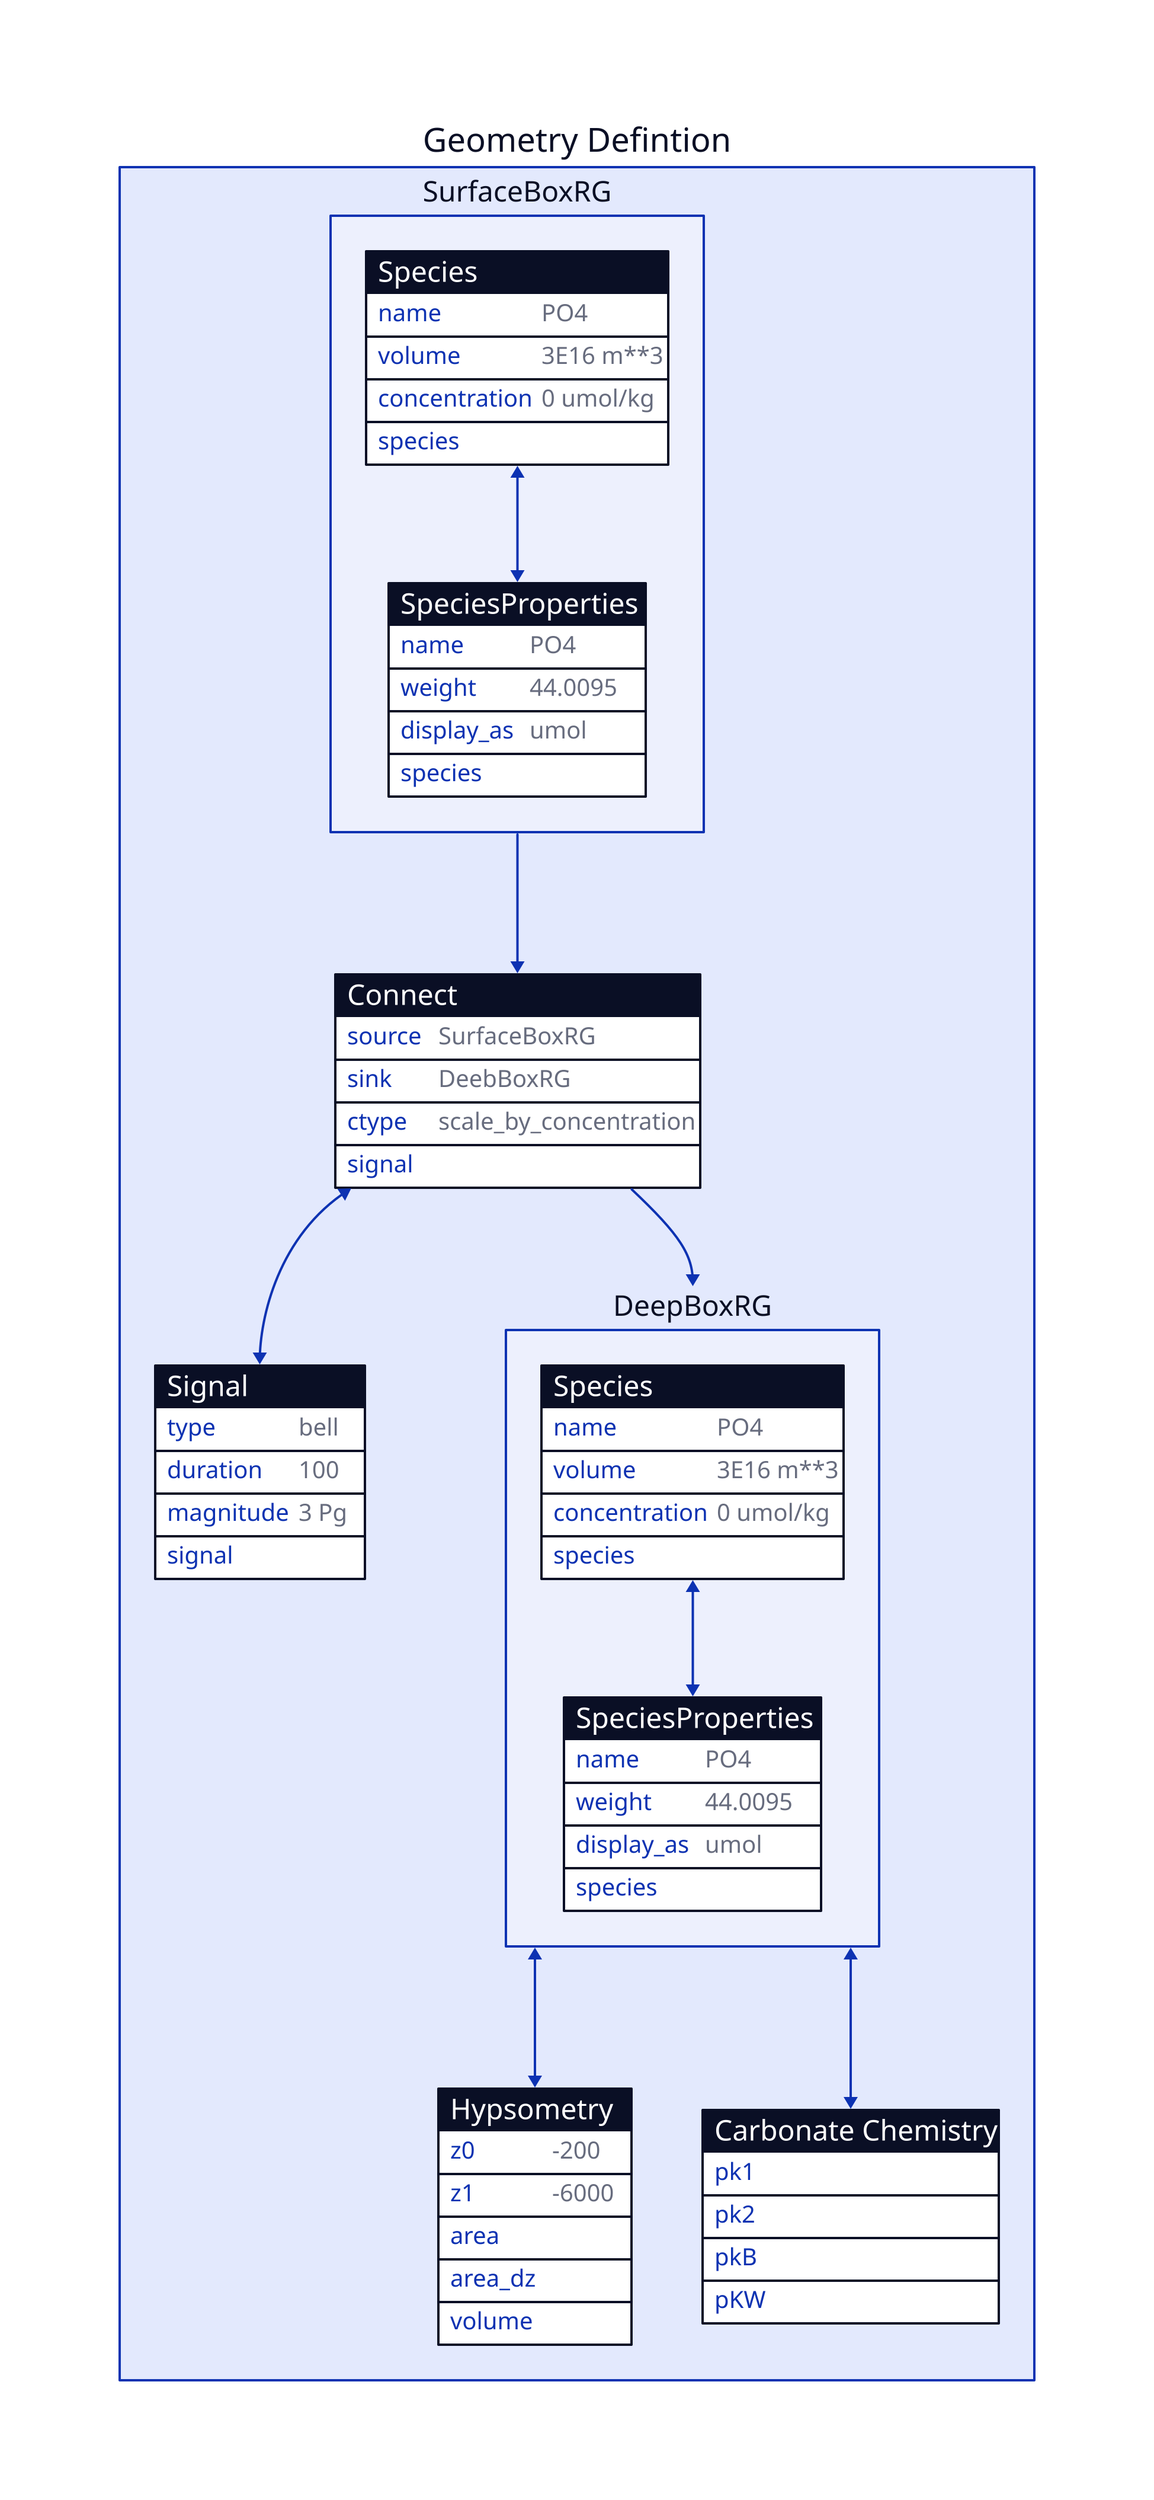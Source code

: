 geometry: Geometry Defintion {
  direction: down
  sb: SurfaceBoxRG {
    rs: Species {
      shape: sql_table
      name: "PO4"
      volume: "3E16 m**3"
      concentration: "0 umol/kg"
    }

    sp: SpeciesProperties {
      shape: sql_table
      name: PO4
      weight: 44.0095
      display_as: umol
    }
  }

  c: Connect {
    shape: sql_table
    source: SurfaceBoxRG
    sink: DeebBoxRG
    ctype: scale_by_concentration
  }

  s: Signal {
    shape: sql_table
    type: bell
    duration: 100
    magnitude: 3 Pg
  }

  db: DeepBoxRG {
    rd: Species {
      shape: sql_table
      name: "PO4"
      volume: "3E16 m**3"
      concentration: "0 umol/kg"
    }
    sp: SpeciesProperties {
      shape: sql_table
      name: PO4
      weight: 44.0095
      display_as: umol
    }
  }

  hypdb: Hypsometry {
    shape: sql_table
    z0: -200
    z1: -6000
    area
    area_dz
    volume
  }
  cs_db: Carbonate Chemistry {
    shape: sql_table

    pk1
    pk2
    pkB
    pKW
  }

  sb -> c
  c -> db

  c.signal <-> s.signal

  sb.rs.species <-> sb.sp.species
  db.rd.species <-> db.sp.species

  db <-> hypdb
  db <-> cs_db
}
